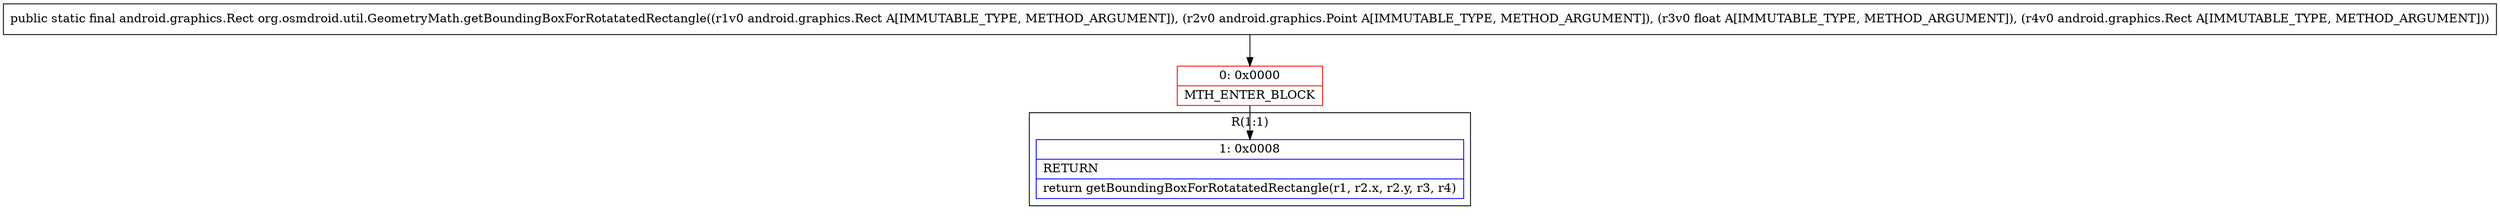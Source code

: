 digraph "CFG fororg.osmdroid.util.GeometryMath.getBoundingBoxForRotatatedRectangle(Landroid\/graphics\/Rect;Landroid\/graphics\/Point;FLandroid\/graphics\/Rect;)Landroid\/graphics\/Rect;" {
subgraph cluster_Region_640956441 {
label = "R(1:1)";
node [shape=record,color=blue];
Node_1 [shape=record,label="{1\:\ 0x0008|RETURN\l|return getBoundingBoxForRotatatedRectangle(r1, r2.x, r2.y, r3, r4)\l}"];
}
Node_0 [shape=record,color=red,label="{0\:\ 0x0000|MTH_ENTER_BLOCK\l}"];
MethodNode[shape=record,label="{public static final android.graphics.Rect org.osmdroid.util.GeometryMath.getBoundingBoxForRotatatedRectangle((r1v0 android.graphics.Rect A[IMMUTABLE_TYPE, METHOD_ARGUMENT]), (r2v0 android.graphics.Point A[IMMUTABLE_TYPE, METHOD_ARGUMENT]), (r3v0 float A[IMMUTABLE_TYPE, METHOD_ARGUMENT]), (r4v0 android.graphics.Rect A[IMMUTABLE_TYPE, METHOD_ARGUMENT])) }"];
MethodNode -> Node_0;
Node_0 -> Node_1;
}

